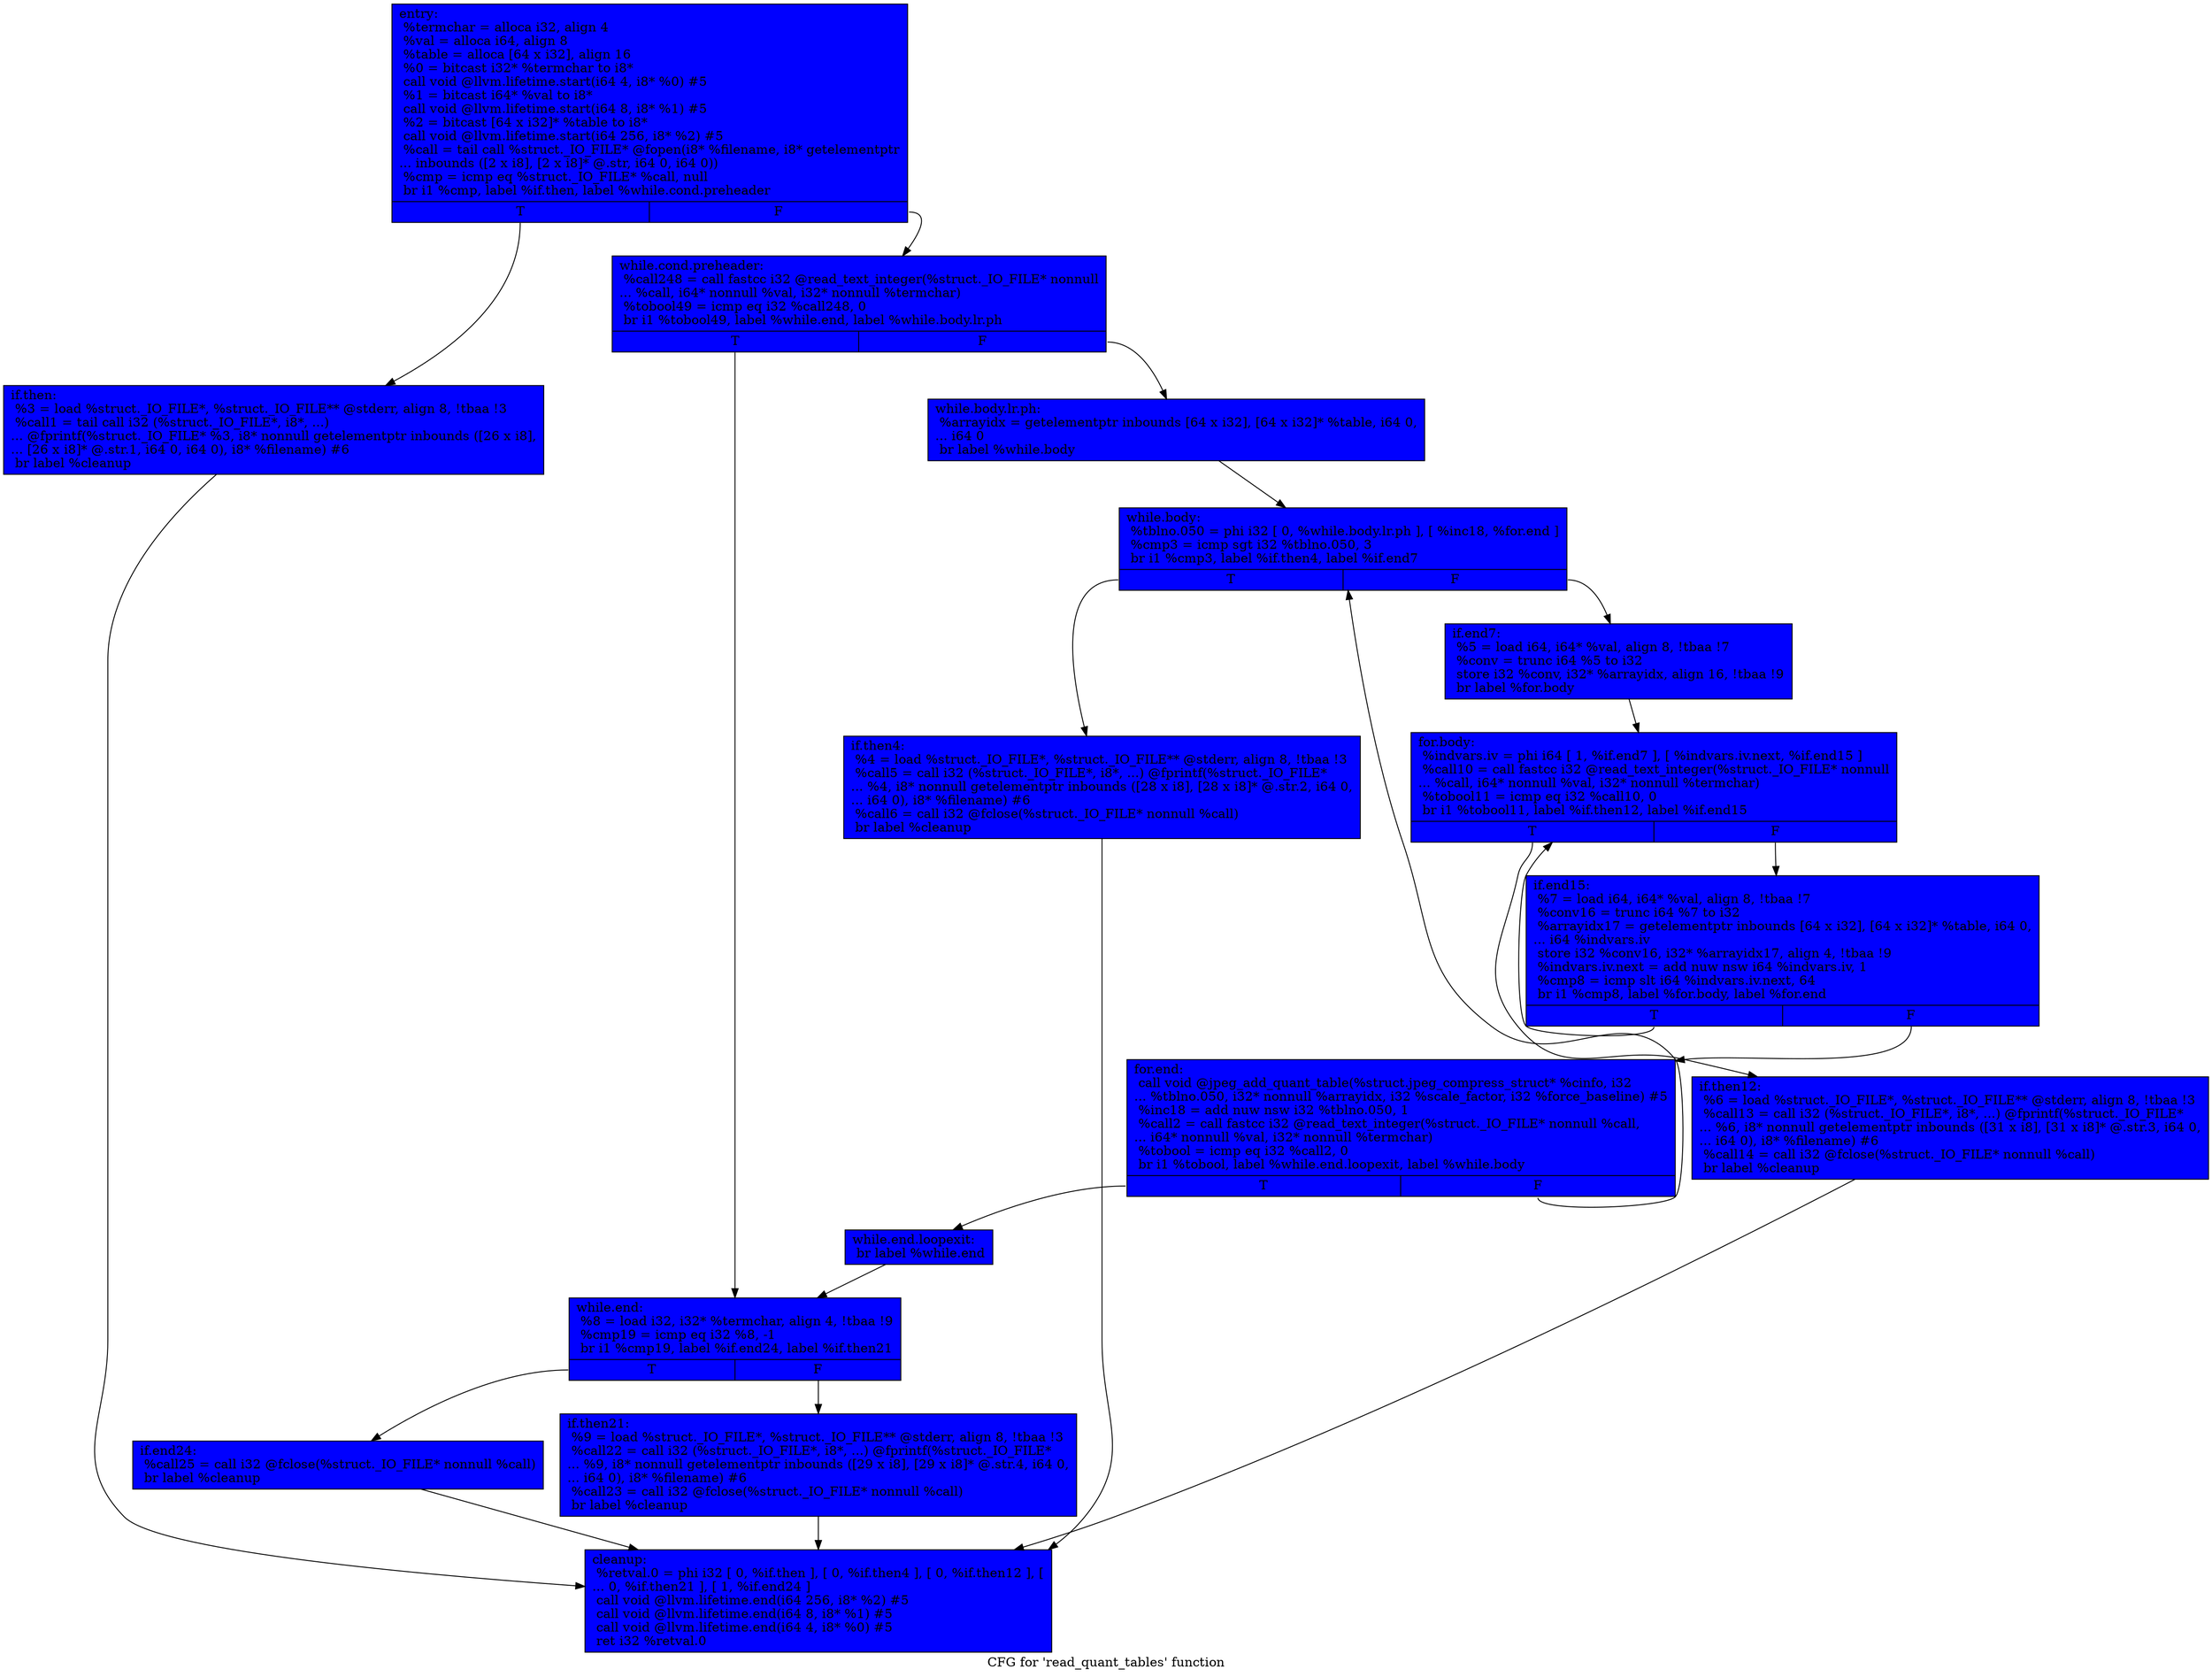 digraph "CFG for 'read_quant_tables' function" {
	label="CFG for 'read_quant_tables' function";

	Node0x5e34b20 [shape=record, style = filled, fillcolor = blue, label="{entry:\l  %termchar = alloca i32, align 4\l  %val = alloca i64, align 8\l  %table = alloca [64 x i32], align 16\l  %0 = bitcast i32* %termchar to i8*\l  call void @llvm.lifetime.start(i64 4, i8* %0) #5\l  %1 = bitcast i64* %val to i8*\l  call void @llvm.lifetime.start(i64 8, i8* %1) #5\l  %2 = bitcast [64 x i32]* %table to i8*\l  call void @llvm.lifetime.start(i64 256, i8* %2) #5\l  %call = tail call %struct._IO_FILE* @fopen(i8* %filename, i8* getelementptr\l... inbounds ([2 x i8], [2 x i8]* @.str, i64 0, i64 0))\l  %cmp = icmp eq %struct._IO_FILE* %call, null\l  br i1 %cmp, label %if.then, label %while.cond.preheader\l|{<s0>T|<s1>F}}"];
	Node0x5e34b20:s0 -> Node0x5e367b0;
	Node0x5e34b20:s1 -> Node0x5e368b0;
	Node0x5e368b0 [shape=record, style = filled, fillcolor = blue, label="{while.cond.preheader:                             \l  %call248 = call fastcc i32 @read_text_integer(%struct._IO_FILE* nonnull\l... %call, i64* nonnull %val, i32* nonnull %termchar)\l  %tobool49 = icmp eq i32 %call248, 0\l  br i1 %tobool49, label %while.end, label %while.body.lr.ph\l|{<s0>T|<s1>F}}"];
	Node0x5e368b0:s0 -> Node0x5e36f80;
	Node0x5e368b0:s1 -> Node0x5e37090;
	Node0x5e37090 [shape=record, style = filled, fillcolor = blue, label="{while.body.lr.ph:                                 \l  %arrayidx = getelementptr inbounds [64 x i32], [64 x i32]* %table, i64 0,\l... i64 0\l  br label %while.body\l}"];
	Node0x5e37090 -> Node0x5e372a0;
	Node0x5e367b0 [shape=record, style = filled, fillcolor = blue, label="{if.then:                                          \l  %3 = load %struct._IO_FILE*, %struct._IO_FILE** @stderr, align 8, !tbaa !3\l  %call1 = tail call i32 (%struct._IO_FILE*, i8*, ...)\l... @fprintf(%struct._IO_FILE* %3, i8* nonnull getelementptr inbounds ([26 x i8],\l... [26 x i8]* @.str.1, i64 0, i64 0), i8* %filename) #6\l  br label %cleanup\l}"];
	Node0x5e367b0 -> Node0x5e387b0;
	Node0x5e372a0 [shape=record, style = filled, fillcolor = blue, label="{while.body:                                       \l  %tblno.050 = phi i32 [ 0, %while.body.lr.ph ], [ %inc18, %for.end ]\l  %cmp3 = icmp sgt i32 %tblno.050, 3\l  br i1 %cmp3, label %if.then4, label %if.end7\l|{<s0>T|<s1>F}}"];
	Node0x5e372a0:s0 -> Node0x5e38bd0;
	Node0x5e372a0:s1 -> Node0x5e38cb0;
	Node0x5e38bd0 [shape=record, style = filled, fillcolor = blue, label="{if.then4:                                         \l  %4 = load %struct._IO_FILE*, %struct._IO_FILE** @stderr, align 8, !tbaa !3\l  %call5 = call i32 (%struct._IO_FILE*, i8*, ...) @fprintf(%struct._IO_FILE*\l... %4, i8* nonnull getelementptr inbounds ([28 x i8], [28 x i8]* @.str.2, i64 0,\l... i64 0), i8* %filename) #6\l  %call6 = call i32 @fclose(%struct._IO_FILE* nonnull %call)\l  br label %cleanup\l}"];
	Node0x5e38bd0 -> Node0x5e387b0;
	Node0x5e38cb0 [shape=record, style = filled, fillcolor = blue, label="{if.end7:                                          \l  %5 = load i64, i64* %val, align 8, !tbaa !7\l  %conv = trunc i64 %5 to i32\l  store i32 %conv, i32* %arrayidx, align 16, !tbaa !9\l  br label %for.body\l}"];
	Node0x5e38cb0 -> Node0x5e31fb0;
	Node0x5e31fb0 [shape=record, style = filled, fillcolor = blue, label="{for.body:                                         \l  %indvars.iv = phi i64 [ 1, %if.end7 ], [ %indvars.iv.next, %if.end15 ]\l  %call10 = call fastcc i32 @read_text_integer(%struct._IO_FILE* nonnull\l... %call, i64* nonnull %val, i32* nonnull %termchar)\l  %tobool11 = icmp eq i32 %call10, 0\l  br i1 %tobool11, label %if.then12, label %if.end15\l|{<s0>T|<s1>F}}"];
	Node0x5e31fb0:s0 -> Node0x5e3a7a0;
	Node0x5e31fb0:s1 -> Node0x5e3a3b0;
	Node0x5e3a7a0 [shape=record, style = filled, fillcolor = blue, label="{if.then12:                                        \l  %6 = load %struct._IO_FILE*, %struct._IO_FILE** @stderr, align 8, !tbaa !3\l  %call13 = call i32 (%struct._IO_FILE*, i8*, ...) @fprintf(%struct._IO_FILE*\l... %6, i8* nonnull getelementptr inbounds ([31 x i8], [31 x i8]* @.str.3, i64 0,\l... i64 0), i8* %filename) #6\l  %call14 = call i32 @fclose(%struct._IO_FILE* nonnull %call)\l  br label %cleanup\l}"];
	Node0x5e3a7a0 -> Node0x5e387b0;
	Node0x5e3a3b0 [shape=record, style = filled, fillcolor = blue, label="{if.end15:                                         \l  %7 = load i64, i64* %val, align 8, !tbaa !7\l  %conv16 = trunc i64 %7 to i32\l  %arrayidx17 = getelementptr inbounds [64 x i32], [64 x i32]* %table, i64 0,\l... i64 %indvars.iv\l  store i32 %conv16, i32* %arrayidx17, align 4, !tbaa !9\l  %indvars.iv.next = add nuw nsw i64 %indvars.iv, 1\l  %cmp8 = icmp slt i64 %indvars.iv.next, 64\l  br i1 %cmp8, label %for.body, label %for.end\l|{<s0>T|<s1>F}}"];
	Node0x5e3a3b0:s0 -> Node0x5e31fb0;
	Node0x5e3a3b0:s1 -> Node0x5e38970;
	Node0x5e38970 [shape=record, style = filled, fillcolor = blue, label="{for.end:                                          \l  call void @jpeg_add_quant_table(%struct.jpeg_compress_struct* %cinfo, i32\l... %tblno.050, i32* nonnull %arrayidx, i32 %scale_factor, i32 %force_baseline) #5\l  %inc18 = add nuw nsw i32 %tblno.050, 1\l  %call2 = call fastcc i32 @read_text_integer(%struct._IO_FILE* nonnull %call,\l... i64* nonnull %val, i32* nonnull %termchar)\l  %tobool = icmp eq i32 %call2, 0\l  br i1 %tobool, label %while.end.loopexit, label %while.body\l|{<s0>T|<s1>F}}"];
	Node0x5e38970:s0 -> Node0x5e3c0e0;
	Node0x5e38970:s1 -> Node0x5e372a0;
	Node0x5e3c0e0 [shape=record, style = filled, fillcolor = blue, label="{while.end.loopexit:                               \l  br label %while.end\l}"];
	Node0x5e3c0e0 -> Node0x5e36f80;
	Node0x5e36f80 [shape=record, style = filled, fillcolor = blue, label="{while.end:                                        \l  %8 = load i32, i32* %termchar, align 4, !tbaa !9\l  %cmp19 = icmp eq i32 %8, -1\l  br i1 %cmp19, label %if.end24, label %if.then21\l|{<s0>T|<s1>F}}"];
	Node0x5e36f80:s0 -> Node0x5e36ed0;
	Node0x5e36f80:s1 -> Node0x5e3c2f0;
	Node0x5e3c2f0 [shape=record, style = filled, fillcolor = blue, label="{if.then21:                                        \l  %9 = load %struct._IO_FILE*, %struct._IO_FILE** @stderr, align 8, !tbaa !3\l  %call22 = call i32 (%struct._IO_FILE*, i8*, ...) @fprintf(%struct._IO_FILE*\l... %9, i8* nonnull getelementptr inbounds ([29 x i8], [29 x i8]* @.str.4, i64 0,\l... i64 0), i8* %filename) #6\l  %call23 = call i32 @fclose(%struct._IO_FILE* nonnull %call)\l  br label %cleanup\l}"];
	Node0x5e3c2f0 -> Node0x5e387b0;
	Node0x5e36ed0 [shape=record, style = filled, fillcolor = blue, label="{if.end24:                                         \l  %call25 = call i32 @fclose(%struct._IO_FILE* nonnull %call)\l  br label %cleanup\l}"];
	Node0x5e36ed0 -> Node0x5e387b0;
	Node0x5e387b0 [shape=record, style = filled, fillcolor = blue, label="{cleanup:                                          \l  %retval.0 = phi i32 [ 0, %if.then ], [ 0, %if.then4 ], [ 0, %if.then12 ], [\l... 0, %if.then21 ], [ 1, %if.end24 ]\l  call void @llvm.lifetime.end(i64 256, i8* %2) #5\l  call void @llvm.lifetime.end(i64 8, i8* %1) #5\l  call void @llvm.lifetime.end(i64 4, i8* %0) #5\l  ret i32 %retval.0\l}"];
}
